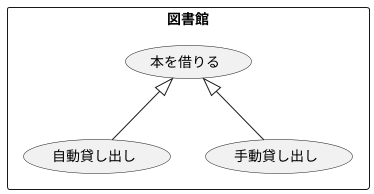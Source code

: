 @startuml ユースケース図
' left to right direction
rectangle 図書館 {
    usecase 本を借りる
    usecase 自動貸し出し
    usecase 手動貸し出し
}
本を借りる <|-- 自動貸し出し
本を借りる <|-- 手動貸し出し
@enduml